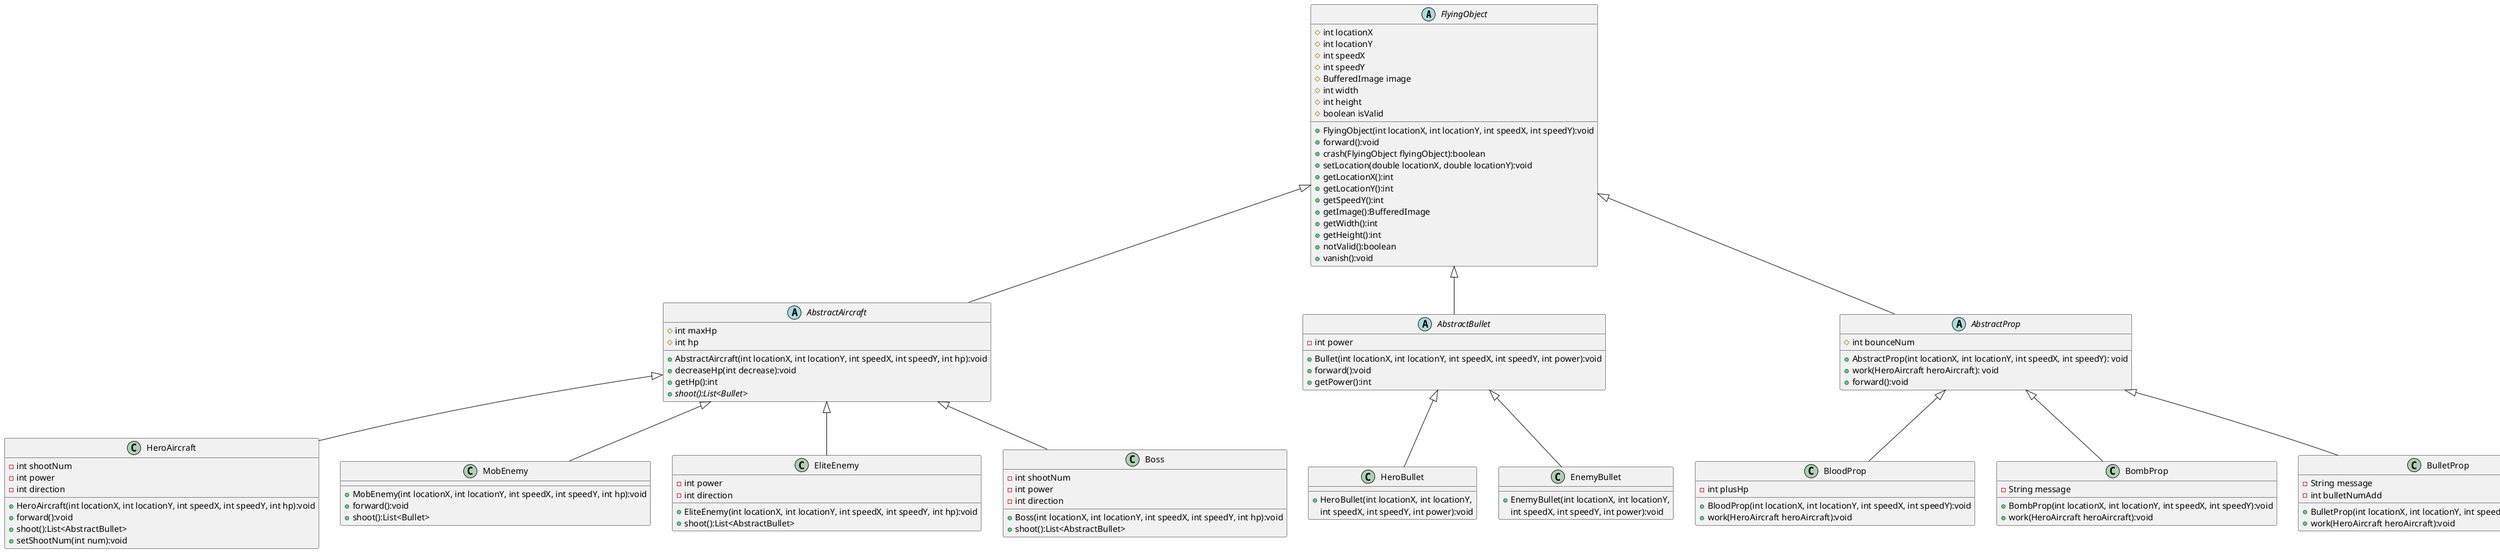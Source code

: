@startuml
'https://plantuml.com/class-diagram

abstract class FlyingObject
{
    # int locationX
    # int locationY
    # int speedX
    # int speedY
    # BufferedImage image
    # int width
    # int height
    # boolean isValid

    + FlyingObject(int locationX, int locationY, int speedX, int speedY):void
    + forward():void
    + crash(FlyingObject flyingObject):boolean
    + setLocation(double locationX, double locationY):void
    + getLocationX():int
    + getLocationY():int
    + getSpeedY():int
    + getImage():BufferedImage
    + getWidth():int
    + getHeight():int
    + notValid():boolean
    + vanish():void
}
abstract class AbstractAircraft
{
	# int maxHp
    # int hp
    + AbstractAircraft(int locationX, int locationY, int speedX, int speedY, int hp):void
    + decreaseHp(int decrease):void
    + getHp():int
    + {abstract} shoot():List<Bullet>
 }

abstract class AbstractBullet
{
    - int power
    + Bullet(int locationX, int locationY, int speedX, int speedY, int power):void
    + forward():void
	+ getPower():int
}

abstract class AbstractProp
{
    # int bounceNum
    + AbstractProp(int locationX, int locationY, int speedX, int speedY): void
    + work(HeroAircraft heroAircraft): void
    + forward():void
}

FlyingObject <|-- AbstractAircraft
FlyingObject <|-- AbstractBullet
FlyingObject <|-- AbstractProp

AbstractAircraft <|-- HeroAircraft
AbstractAircraft <|-- MobEnemy
AbstractAircraft <|-- EliteEnemy
AbstractAircraft <|-- Boss

AbstractBullet <|-- HeroBullet
AbstractBullet <|-- EnemyBullet

AbstractProp <|-- BloodProp
AbstractProp <|-- BombProp
AbstractProp <|-- BulletProp

class HeroAircraft {
    - int shootNum
    - int power
    - int direction
    + HeroAircraft(int locationX, int locationY, int speedX, int speedY, int hp):void
    + forward():void
    + shoot():List<AbstractBullet>
    + setShootNum(int num):void
}

class MobEnemy {
    + MobEnemy(int locationX, int locationY, int speedX, int speedY, int hp):void
    + forward():void
    + shoot():List<Bullet>
}

class EliteEnemy {
    - int power
    - int direction
    + EliteEnemy(int locationX, int locationY, int speedX, int speedY, int hp):void
    + shoot():List<AbstractBullet>
}

class Boss {
    - int shootNum
    - int power
    - int direction
    + Boss(int locationX, int locationY, int speedX, int speedY, int hp):void
    + shoot():List<AbstractBullet>
}

class HeroBullet {
    + HeroBullet(int locationX, int locationY,
     int speedX, int speedY, int power):void
}

class EnemyBullet {
    + EnemyBullet(int locationX, int locationY,
     int speedX, int speedY, int power):void
}

class BloodProp {
    - int plusHp
    + BloodProp(int locationX, int locationY, int speedX, int speedY):void
    + work(HeroAircraft heroAircraft):void
}

class BombProp {
    - String message
    + BombProp(int locationX, int locationY, int speedX, int speedY):void
    + work(HeroAircraft heroAircraft):void
}

class BulletProp{
    - String message
    - int bulletNumAdd
    + BulletProp(int locationX, int locationY, int speedX, int speedY):void
    + work(HeroAircraft heroAircraft):void
}



@enduml